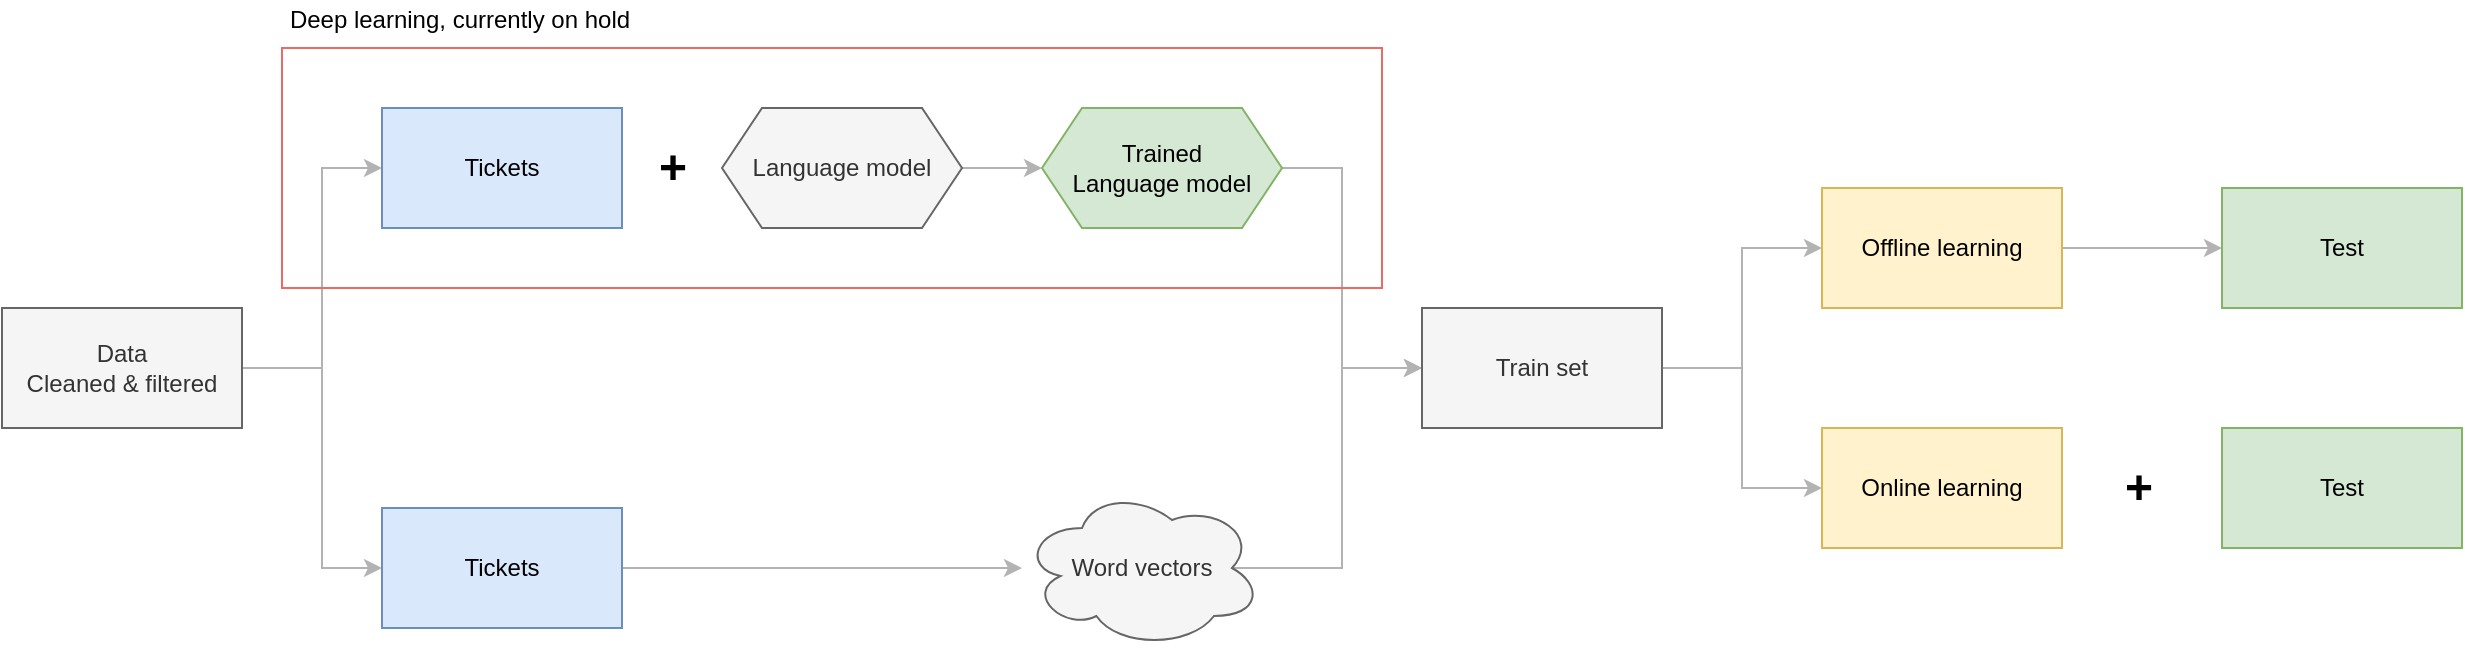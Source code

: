 <mxfile version="13.7.4" type="github">
  <diagram id="qxe27hJp3e4vRlWvPuWA" name="Page-1">
    <mxGraphModel dx="1900" dy="1057" grid="1" gridSize="10" guides="1" tooltips="1" connect="1" arrows="1" fold="1" page="1" pageScale="1" pageWidth="1654" pageHeight="1169" math="0" shadow="0">
      <root>
        <mxCell id="0" />
        <mxCell id="1" parent="0" />
        <mxCell id="9DJkiOxSrwkiFW89E1P4-8" style="edgeStyle=orthogonalEdgeStyle;rounded=0;orthogonalLoop=1;jettySize=auto;html=1;exitX=1;exitY=0.5;exitDx=0;exitDy=0;entryX=0;entryY=0.5;entryDx=0;entryDy=0;strokeColor=#B3B3B3;" edge="1" parent="1" source="9DJkiOxSrwkiFW89E1P4-2" target="9DJkiOxSrwkiFW89E1P4-4">
          <mxGeometry relative="1" as="geometry">
            <Array as="points">
              <mxPoint x="250" y="470" />
              <mxPoint x="250" y="370" />
            </Array>
          </mxGeometry>
        </mxCell>
        <mxCell id="9DJkiOxSrwkiFW89E1P4-47" style="edgeStyle=orthogonalEdgeStyle;rounded=0;orthogonalLoop=1;jettySize=auto;html=1;exitX=1;exitY=0.5;exitDx=0;exitDy=0;entryX=0;entryY=0.5;entryDx=0;entryDy=0;strokeColor=#B3B3B3;fontSize=12;" edge="1" parent="1" source="9DJkiOxSrwkiFW89E1P4-2" target="9DJkiOxSrwkiFW89E1P4-7">
          <mxGeometry relative="1" as="geometry">
            <Array as="points">
              <mxPoint x="250" y="470" />
              <mxPoint x="250" y="570" />
            </Array>
          </mxGeometry>
        </mxCell>
        <mxCell id="9DJkiOxSrwkiFW89E1P4-2" value="Data &lt;br&gt;Cleaned &amp;amp; filtered" style="rounded=0;whiteSpace=wrap;html=1;fillColor=#f5f5f5;strokeColor=#666666;fontColor=#333333;" vertex="1" parent="1">
          <mxGeometry x="90" y="440" width="120" height="60" as="geometry" />
        </mxCell>
        <mxCell id="9DJkiOxSrwkiFW89E1P4-4" value="Tickets" style="rounded=0;whiteSpace=wrap;html=1;fillColor=#dae8fc;strokeColor=#6c8ebf;" vertex="1" parent="1">
          <mxGeometry x="280" y="340" width="120" height="60" as="geometry" />
        </mxCell>
        <mxCell id="9DJkiOxSrwkiFW89E1P4-48" style="edgeStyle=orthogonalEdgeStyle;rounded=0;orthogonalLoop=1;jettySize=auto;html=1;exitX=1;exitY=0.5;exitDx=0;exitDy=0;strokeColor=#B3B3B3;fontSize=12;" edge="1" parent="1" source="9DJkiOxSrwkiFW89E1P4-7" target="9DJkiOxSrwkiFW89E1P4-34">
          <mxGeometry relative="1" as="geometry" />
        </mxCell>
        <mxCell id="9DJkiOxSrwkiFW89E1P4-7" value="Tickets" style="rounded=0;whiteSpace=wrap;html=1;fillColor=#dae8fc;strokeColor=#6c8ebf;" vertex="1" parent="1">
          <mxGeometry x="280" y="540" width="120" height="60" as="geometry" />
        </mxCell>
        <mxCell id="9DJkiOxSrwkiFW89E1P4-13" value="+" style="text;strokeColor=none;fillColor=none;html=1;fontSize=24;fontStyle=1;verticalAlign=middle;align=center;" vertex="1" parent="1">
          <mxGeometry x="375" y="350" width="100" height="40" as="geometry" />
        </mxCell>
        <mxCell id="9DJkiOxSrwkiFW89E1P4-38" style="edgeStyle=orthogonalEdgeStyle;rounded=0;orthogonalLoop=1;jettySize=auto;html=1;exitX=1;exitY=0.5;exitDx=0;exitDy=0;entryX=0;entryY=0.5;entryDx=0;entryDy=0;strokeColor=#B3B3B3;fontSize=12;" edge="1" parent="1" source="9DJkiOxSrwkiFW89E1P4-16" target="9DJkiOxSrwkiFW89E1P4-18">
          <mxGeometry relative="1" as="geometry" />
        </mxCell>
        <mxCell id="9DJkiOxSrwkiFW89E1P4-16" value="Language model" style="shape=hexagon;perimeter=hexagonPerimeter2;whiteSpace=wrap;html=1;fixedSize=1;fillColor=#f5f5f5;strokeColor=#666666;fontColor=#333333;" vertex="1" parent="1">
          <mxGeometry x="450" y="340" width="120" height="60" as="geometry" />
        </mxCell>
        <mxCell id="9DJkiOxSrwkiFW89E1P4-43" style="edgeStyle=orthogonalEdgeStyle;rounded=0;orthogonalLoop=1;jettySize=auto;html=1;exitX=1;exitY=0.5;exitDx=0;exitDy=0;entryX=0;entryY=0.5;entryDx=0;entryDy=0;strokeColor=#B3B3B3;fontSize=12;" edge="1" parent="1" source="9DJkiOxSrwkiFW89E1P4-18" target="9DJkiOxSrwkiFW89E1P4-42">
          <mxGeometry relative="1" as="geometry">
            <Array as="points">
              <mxPoint x="760" y="370" />
              <mxPoint x="760" y="470" />
            </Array>
          </mxGeometry>
        </mxCell>
        <mxCell id="9DJkiOxSrwkiFW89E1P4-18" value="Trained&lt;br&gt;Language model" style="shape=hexagon;perimeter=hexagonPerimeter2;whiteSpace=wrap;html=1;fixedSize=1;fillColor=#d5e8d4;strokeColor=#82b366;" vertex="1" parent="1">
          <mxGeometry x="610" y="340" width="120" height="60" as="geometry" />
        </mxCell>
        <mxCell id="9DJkiOxSrwkiFW89E1P4-44" style="edgeStyle=orthogonalEdgeStyle;rounded=0;orthogonalLoop=1;jettySize=auto;html=1;entryX=0;entryY=0.5;entryDx=0;entryDy=0;strokeColor=#B3B3B3;fontSize=12;exitX=0.875;exitY=0.5;exitDx=0;exitDy=0;exitPerimeter=0;" edge="1" parent="1" source="9DJkiOxSrwkiFW89E1P4-34" target="9DJkiOxSrwkiFW89E1P4-42">
          <mxGeometry relative="1" as="geometry">
            <Array as="points">
              <mxPoint x="760" y="570" />
              <mxPoint x="760" y="470" />
            </Array>
          </mxGeometry>
        </mxCell>
        <mxCell id="9DJkiOxSrwkiFW89E1P4-34" value="Word vectors" style="ellipse;shape=cloud;whiteSpace=wrap;html=1;fontSize=12;fillColor=#f5f5f5;strokeColor=#666666;fontColor=#333333;" vertex="1" parent="1">
          <mxGeometry x="600" y="530" width="120" height="80" as="geometry" />
        </mxCell>
        <mxCell id="9DJkiOxSrwkiFW89E1P4-52" style="edgeStyle=orthogonalEdgeStyle;rounded=0;orthogonalLoop=1;jettySize=auto;html=1;exitX=1;exitY=0.5;exitDx=0;exitDy=0;entryX=0;entryY=0.5;entryDx=0;entryDy=0;strokeColor=#B3B3B3;fontSize=12;" edge="1" parent="1" source="9DJkiOxSrwkiFW89E1P4-42" target="9DJkiOxSrwkiFW89E1P4-49">
          <mxGeometry relative="1" as="geometry" />
        </mxCell>
        <mxCell id="9DJkiOxSrwkiFW89E1P4-53" style="edgeStyle=orthogonalEdgeStyle;rounded=0;orthogonalLoop=1;jettySize=auto;html=1;exitX=1;exitY=0.5;exitDx=0;exitDy=0;entryX=0;entryY=0.5;entryDx=0;entryDy=0;strokeColor=#B3B3B3;fontSize=12;" edge="1" parent="1" source="9DJkiOxSrwkiFW89E1P4-42" target="9DJkiOxSrwkiFW89E1P4-50">
          <mxGeometry relative="1" as="geometry" />
        </mxCell>
        <mxCell id="9DJkiOxSrwkiFW89E1P4-42" value="Train set" style="rounded=0;whiteSpace=wrap;html=1;fillColor=#f5f5f5;strokeColor=#666666;fontColor=#333333;" vertex="1" parent="1">
          <mxGeometry x="800" y="440" width="120" height="60" as="geometry" />
        </mxCell>
        <mxCell id="9DJkiOxSrwkiFW89E1P4-55" value="" style="edgeStyle=orthogonalEdgeStyle;rounded=0;orthogonalLoop=1;jettySize=auto;html=1;strokeColor=#B3B3B3;fontSize=12;" edge="1" parent="1" source="9DJkiOxSrwkiFW89E1P4-49" target="9DJkiOxSrwkiFW89E1P4-54">
          <mxGeometry relative="1" as="geometry" />
        </mxCell>
        <mxCell id="9DJkiOxSrwkiFW89E1P4-49" value="Offline learning" style="rounded=0;whiteSpace=wrap;html=1;fillColor=#fff2cc;strokeColor=#d6b656;" vertex="1" parent="1">
          <mxGeometry x="1000" y="380" width="120" height="60" as="geometry" />
        </mxCell>
        <mxCell id="9DJkiOxSrwkiFW89E1P4-50" value="Online learning" style="rounded=0;whiteSpace=wrap;html=1;fillColor=#fff2cc;strokeColor=#d6b656;" vertex="1" parent="1">
          <mxGeometry x="1000" y="500" width="120" height="60" as="geometry" />
        </mxCell>
        <mxCell id="9DJkiOxSrwkiFW89E1P4-54" value="Test" style="rounded=0;whiteSpace=wrap;html=1;fillColor=#d5e8d4;strokeColor=#82b366;" vertex="1" parent="1">
          <mxGeometry x="1200" y="380" width="120" height="60" as="geometry" />
        </mxCell>
        <mxCell id="9DJkiOxSrwkiFW89E1P4-56" value="Test" style="rounded=0;whiteSpace=wrap;html=1;fillColor=#d5e8d4;strokeColor=#82b366;" vertex="1" parent="1">
          <mxGeometry x="1200" y="500" width="120" height="60" as="geometry" />
        </mxCell>
        <mxCell id="9DJkiOxSrwkiFW89E1P4-57" value="+" style="text;strokeColor=none;fillColor=none;html=1;fontSize=24;fontStyle=1;verticalAlign=middle;align=center;" vertex="1" parent="1">
          <mxGeometry x="1108" y="510" width="100" height="40" as="geometry" />
        </mxCell>
        <mxCell id="9DJkiOxSrwkiFW89E1P4-59" value="" style="rounded=0;whiteSpace=wrap;html=1;fontSize=12;fillColor=none;strokeColor=#EA6B66;" vertex="1" parent="1">
          <mxGeometry x="230" y="310" width="550" height="120" as="geometry" />
        </mxCell>
        <mxCell id="9DJkiOxSrwkiFW89E1P4-63" value="Deep learning, currently on hold" style="text;html=1;strokeColor=none;fillColor=none;align=center;verticalAlign=middle;whiteSpace=wrap;rounded=0;fontSize=12;" vertex="1" parent="1">
          <mxGeometry x="199" y="286" width="240" height="20" as="geometry" />
        </mxCell>
      </root>
    </mxGraphModel>
  </diagram>
</mxfile>
